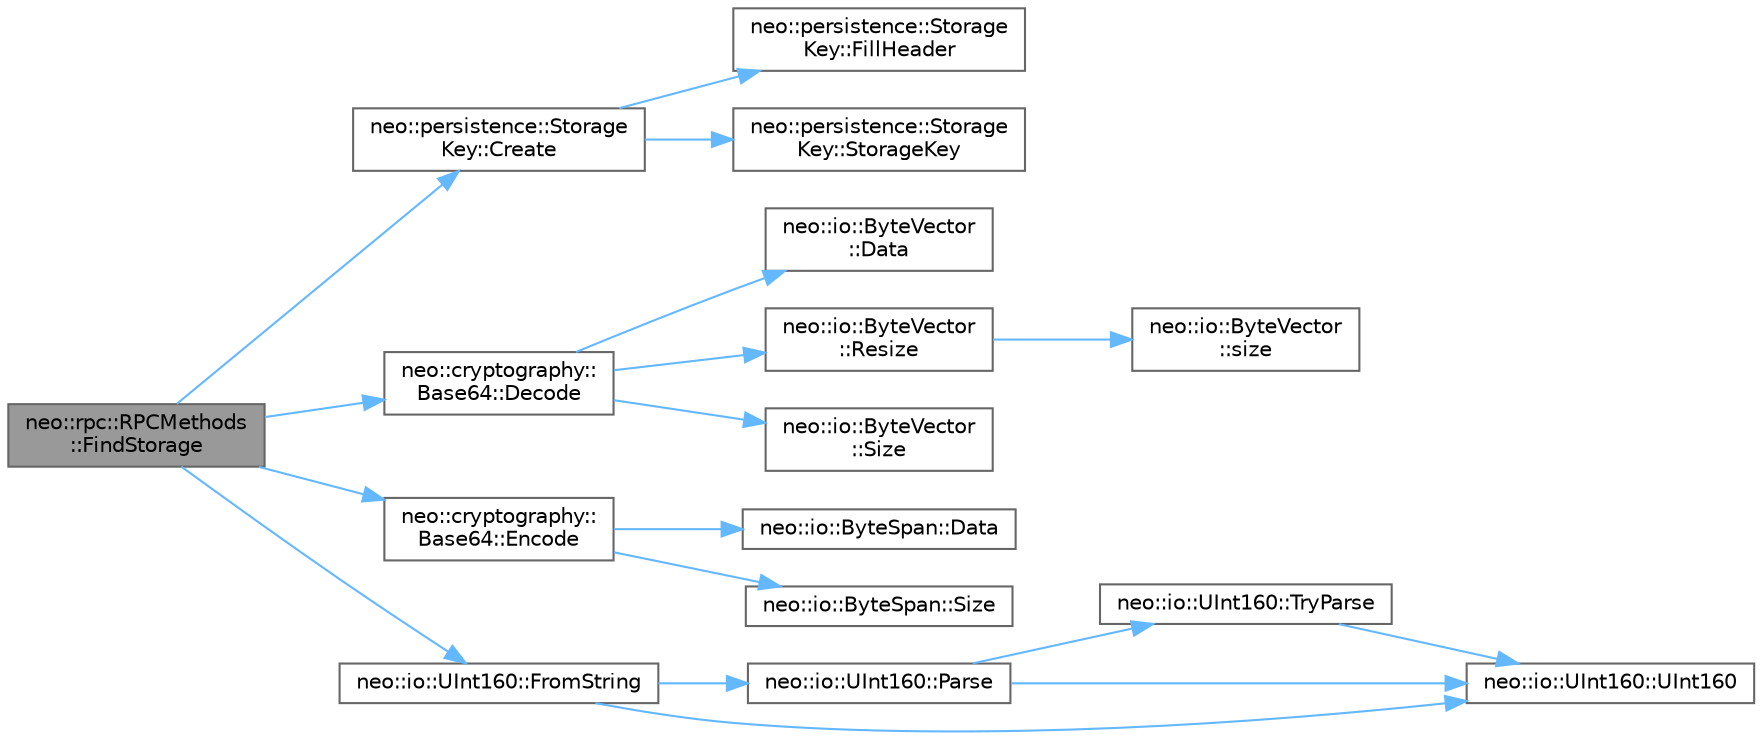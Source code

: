 digraph "neo::rpc::RPCMethods::FindStorage"
{
 // LATEX_PDF_SIZE
  bgcolor="transparent";
  edge [fontname=Helvetica,fontsize=10,labelfontname=Helvetica,labelfontsize=10];
  node [fontname=Helvetica,fontsize=10,shape=box,height=0.2,width=0.4];
  rankdir="LR";
  Node1 [id="Node000001",label="neo::rpc::RPCMethods\l::FindStorage",height=0.2,width=0.4,color="gray40", fillcolor="grey60", style="filled", fontcolor="black",tooltip="Finds storage items."];
  Node1 -> Node2 [id="edge18_Node000001_Node000002",color="steelblue1",style="solid",tooltip=" "];
  Node2 [id="Node000002",label="neo::persistence::Storage\lKey::Create",height=0.2,width=0.4,color="grey40", fillcolor="white", style="filled",URL="$classneo_1_1persistence_1_1_storage_key.html#ae7001770e96642cfdb2f878c6264bf51",tooltip="Creates a storage key with contract ID and prefix."];
  Node2 -> Node3 [id="edge19_Node000002_Node000003",color="steelblue1",style="solid",tooltip=" "];
  Node3 [id="Node000003",label="neo::persistence::Storage\lKey::FillHeader",height=0.2,width=0.4,color="grey40", fillcolor="white", style="filled",URL="$classneo_1_1persistence_1_1_storage_key.html#a4a6ee8a47d7cfb0b3802d3697ddf571f",tooltip="Fills the header (contract ID + prefix) into a span."];
  Node2 -> Node4 [id="edge20_Node000002_Node000004",color="steelblue1",style="solid",tooltip=" "];
  Node4 [id="Node000004",label="neo::persistence::Storage\lKey::StorageKey",height=0.2,width=0.4,color="grey40", fillcolor="white", style="filled",URL="$classneo_1_1persistence_1_1_storage_key.html#a26e71bde9629f81837c84d69d83fd75a",tooltip="Constructs an empty StorageKey."];
  Node1 -> Node5 [id="edge21_Node000001_Node000005",color="steelblue1",style="solid",tooltip=" "];
  Node5 [id="Node000005",label="neo::cryptography::\lBase64::Decode",height=0.2,width=0.4,color="grey40", fillcolor="white", style="filled",URL="$classneo_1_1cryptography_1_1_base64.html#a03e5a1a4dbb4b75c7b89770d2ba3191d",tooltip="Decodes a Base64 string to bytes."];
  Node5 -> Node6 [id="edge22_Node000005_Node000006",color="steelblue1",style="solid",tooltip=" "];
  Node6 [id="Node000006",label="neo::io::ByteVector\l::Data",height=0.2,width=0.4,color="grey40", fillcolor="white", style="filled",URL="$classneo_1_1io_1_1_byte_vector.html#a971af50d2778c4435c924cf4b839e8a1",tooltip="Gets a pointer to the data."];
  Node5 -> Node7 [id="edge23_Node000005_Node000007",color="steelblue1",style="solid",tooltip=" "];
  Node7 [id="Node000007",label="neo::io::ByteVector\l::Resize",height=0.2,width=0.4,color="grey40", fillcolor="white", style="filled",URL="$classneo_1_1io_1_1_byte_vector.html#ac5d394e2ac6ef922486d6b635d0a9c28",tooltip="Resizes the ByteVector."];
  Node7 -> Node8 [id="edge24_Node000007_Node000008",color="steelblue1",style="solid",tooltip=" "];
  Node8 [id="Node000008",label="neo::io::ByteVector\l::size",height=0.2,width=0.4,color="grey40", fillcolor="white", style="filled",URL="$classneo_1_1io_1_1_byte_vector.html#aa810a2a94af643c2ec1e2400da53d3d7",tooltip="Gets the size of the ByteVector (STL compatibility)."];
  Node5 -> Node9 [id="edge25_Node000005_Node000009",color="steelblue1",style="solid",tooltip=" "];
  Node9 [id="Node000009",label="neo::io::ByteVector\l::Size",height=0.2,width=0.4,color="grey40", fillcolor="white", style="filled",URL="$classneo_1_1io_1_1_byte_vector.html#ac0d1a1751d25fde82c44ba55d9d68e24",tooltip="Gets the size of the ByteVector."];
  Node1 -> Node10 [id="edge26_Node000001_Node000010",color="steelblue1",style="solid",tooltip=" "];
  Node10 [id="Node000010",label="neo::cryptography::\lBase64::Encode",height=0.2,width=0.4,color="grey40", fillcolor="white", style="filled",URL="$classneo_1_1cryptography_1_1_base64.html#a9401ccf738d0fd6a8b8125b395abf392",tooltip="Encodes data to Base64."];
  Node10 -> Node11 [id="edge27_Node000010_Node000011",color="steelblue1",style="solid",tooltip=" "];
  Node11 [id="Node000011",label="neo::io::ByteSpan::Data",height=0.2,width=0.4,color="grey40", fillcolor="white", style="filled",URL="$classneo_1_1io_1_1_byte_span.html#a0285a19eb5cd212ecd1079e0bc5e494c",tooltip="Gets a pointer to the data."];
  Node10 -> Node12 [id="edge28_Node000010_Node000012",color="steelblue1",style="solid",tooltip=" "];
  Node12 [id="Node000012",label="neo::io::ByteSpan::Size",height=0.2,width=0.4,color="grey40", fillcolor="white", style="filled",URL="$classneo_1_1io_1_1_byte_span.html#a4a869430800a37dcbeefac6f36468fcb",tooltip="Gets the size of the ByteSpan."];
  Node1 -> Node13 [id="edge29_Node000001_Node000013",color="steelblue1",style="solid",tooltip=" "];
  Node13 [id="Node000013",label="neo::io::UInt160::FromString",height=0.2,width=0.4,color="grey40", fillcolor="white", style="filled",URL="$classneo_1_1io_1_1_u_int160.html#ac6525a2b7cc473818274027ead1c6688",tooltip="Creates a UInt160 from a hex string."];
  Node13 -> Node14 [id="edge30_Node000013_Node000014",color="steelblue1",style="solid",tooltip=" "];
  Node14 [id="Node000014",label="neo::io::UInt160::Parse",height=0.2,width=0.4,color="grey40", fillcolor="white", style="filled",URL="$classneo_1_1io_1_1_u_int160.html#aff15950166fb8a9a018e85e419500115",tooltip="Parses a hexadecimal string into a UInt160."];
  Node14 -> Node15 [id="edge31_Node000014_Node000015",color="steelblue1",style="solid",tooltip=" "];
  Node15 [id="Node000015",label="neo::io::UInt160::TryParse",height=0.2,width=0.4,color="grey40", fillcolor="white", style="filled",URL="$classneo_1_1io_1_1_u_int160.html#ab05ad86c095702985a3c48b025c6e0bc",tooltip="Tries to parse a hexadecimal string into a UInt160."];
  Node15 -> Node16 [id="edge32_Node000015_Node000016",color="steelblue1",style="solid",tooltip=" "];
  Node16 [id="Node000016",label="neo::io::UInt160::UInt160",height=0.2,width=0.4,color="grey40", fillcolor="white", style="filled",URL="$classneo_1_1io_1_1_u_int160.html#a975ac19e433b0ceb17f5b56454667fa5",tooltip="Constructs a UInt160 initialized to zero."];
  Node14 -> Node16 [id="edge33_Node000014_Node000016",color="steelblue1",style="solid",tooltip=" "];
  Node13 -> Node16 [id="edge34_Node000013_Node000016",color="steelblue1",style="solid",tooltip=" "];
}
